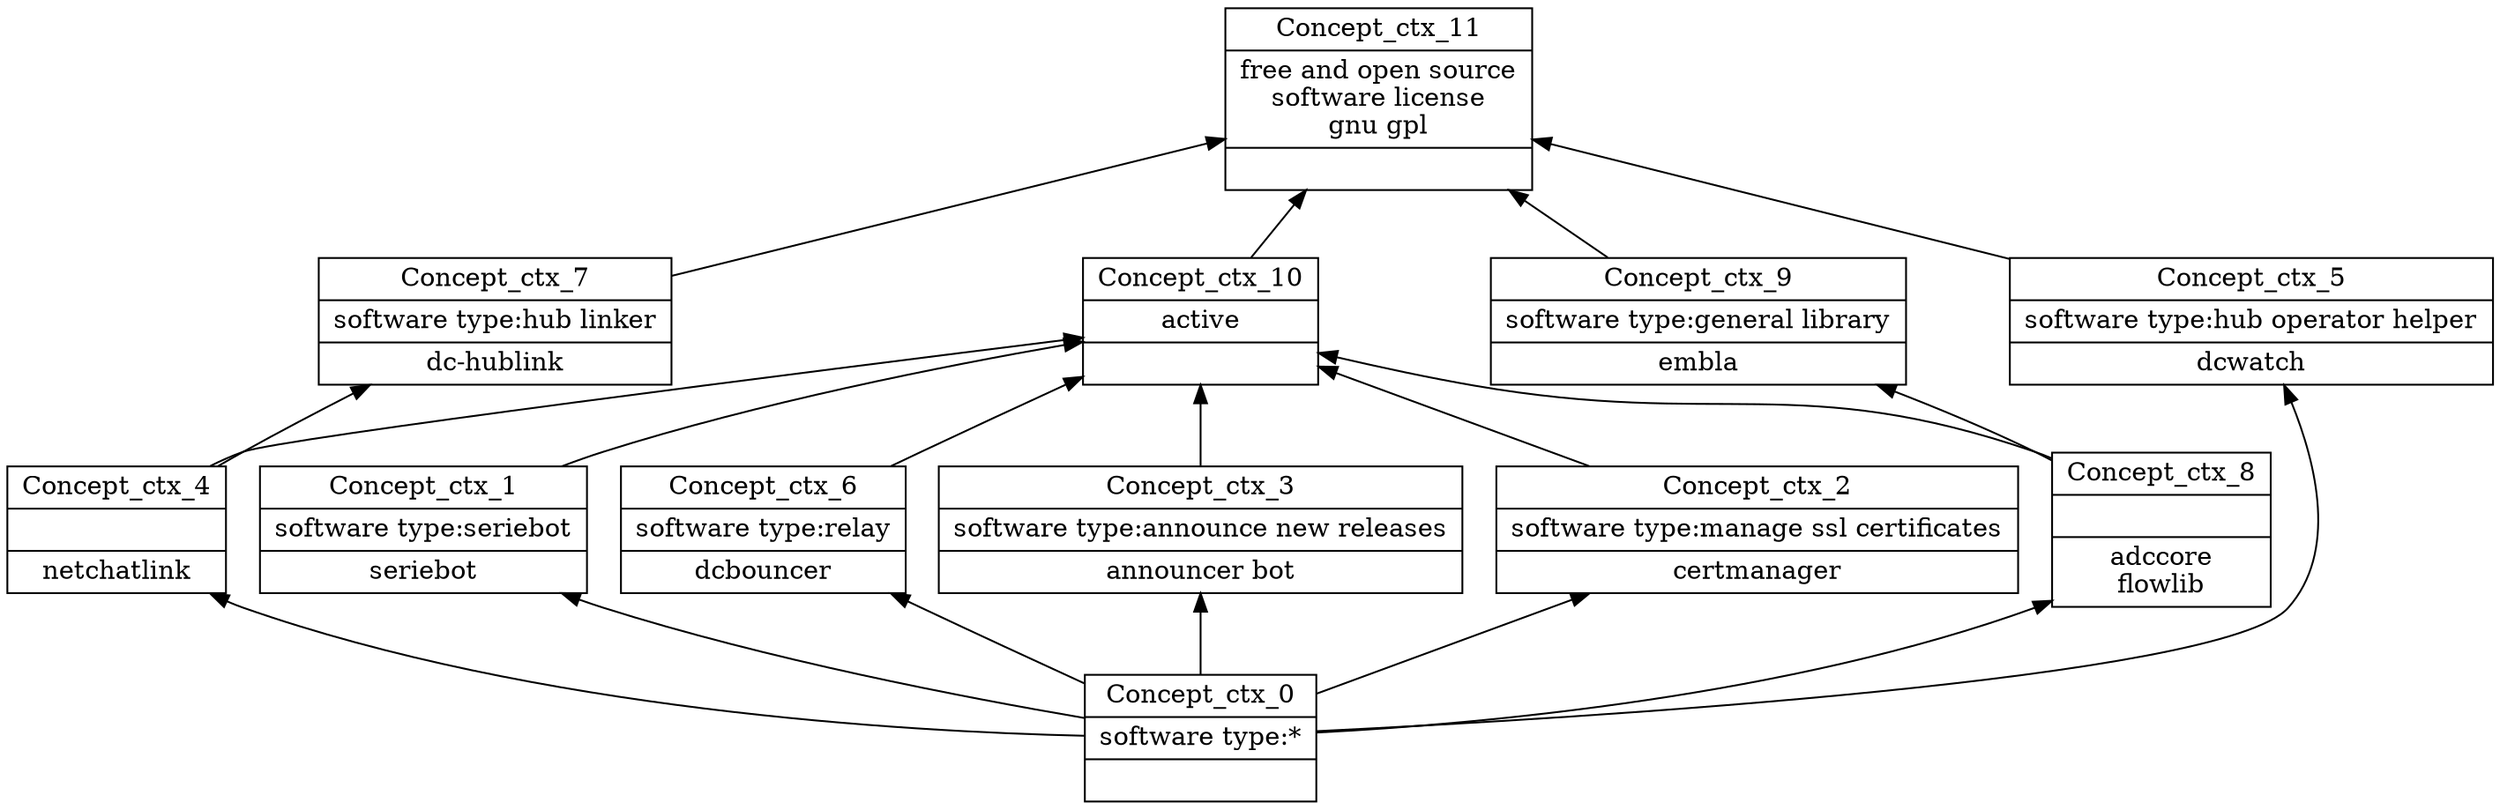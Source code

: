 digraph G { 
	rankdir=BT;
subgraph ctx { 
label="ctx";
1 [shape=record,label="{Concept_ctx_6|software type:relay\n|dcbouncer\n}"];
2 [shape=record,label="{Concept_ctx_4||netchatlink\n}"];
3 [shape=record,label="{Concept_ctx_5|software type:hub operator helper\n|dcwatch\n}"];
4 [shape=record,label="{Concept_ctx_3|software type:announce new releases\n|announcer bot\n}"];
5 [shape=record,label="{Concept_ctx_2|software type:manage ssl certificates\n|certmanager\n}"];
6 [shape=record,label="{Concept_ctx_1|software type:seriebot\n|seriebot\n}"];
7 [shape=record,label="{Concept_ctx_8||adccore\nflowlib\n}"];
8 [shape=record,label="{Concept_ctx_7|software type:hub linker\n|dc-hublink\n}"];
9 [shape=record,label="{Concept_ctx_9|software type:general library\n|embla\n}"];
10 [shape=record,label="{Concept_ctx_10|active\n|}"];
11 [shape=record,label="{Concept_ctx_11|free and open source\nsoftware license\ngnu gpl\n|}"];
12 [shape=record,label="{Concept_ctx_0|software type:*\n|}"];
	12 -> 1
	12 -> 2
	12 -> 3
	12 -> 4
	12 -> 5
	12 -> 6
	12 -> 7
	2 -> 8
	7 -> 9
	2 -> 10
	4 -> 10
	7 -> 10
	5 -> 10
	1 -> 10
	6 -> 10
	10 -> 11
	8 -> 11
	9 -> 11
	3 -> 11
}
}